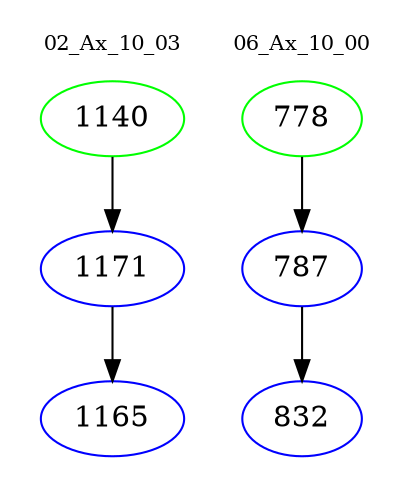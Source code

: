 digraph{
subgraph cluster_0 {
color = white
label = "02_Ax_10_03";
fontsize=10;
T0_1140 [label="1140", color="green"]
T0_1140 -> T0_1171 [color="black"]
T0_1171 [label="1171", color="blue"]
T0_1171 -> T0_1165 [color="black"]
T0_1165 [label="1165", color="blue"]
}
subgraph cluster_1 {
color = white
label = "06_Ax_10_00";
fontsize=10;
T1_778 [label="778", color="green"]
T1_778 -> T1_787 [color="black"]
T1_787 [label="787", color="blue"]
T1_787 -> T1_832 [color="black"]
T1_832 [label="832", color="blue"]
}
}
